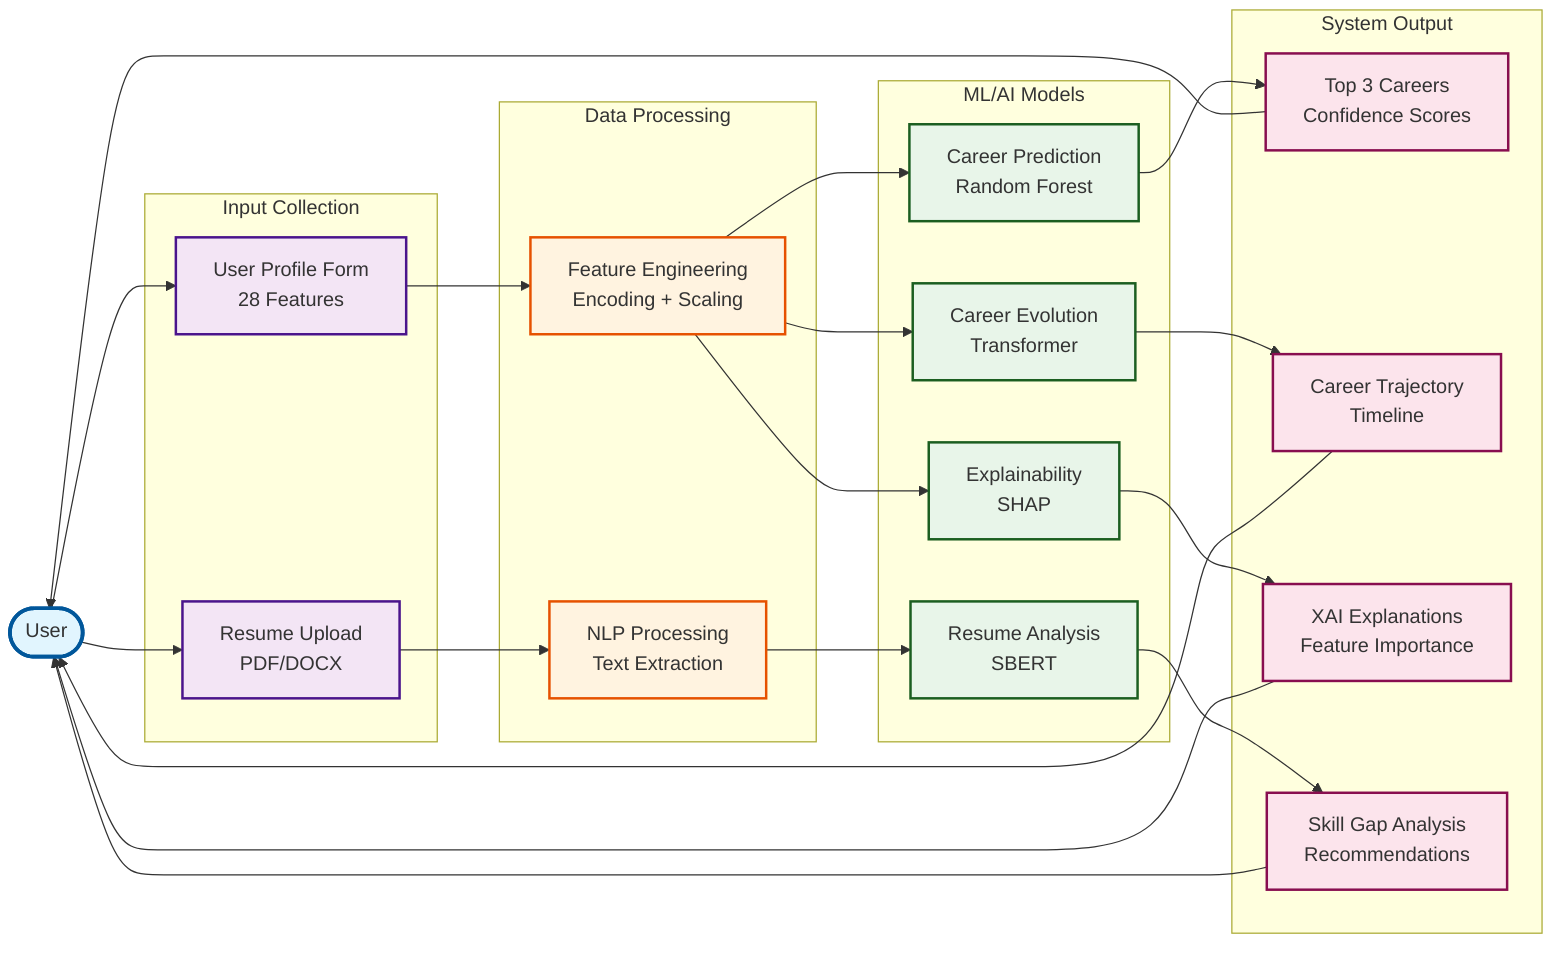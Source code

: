 %% BrightPath - High-Level Data Flow Diagram
%% Shows how data flows through the system

graph LR
    User([User])
    
    subgraph Input["Input Collection"]
        Form[User Profile Form<br/>28 Features]
        Resume[Resume Upload<br/>PDF/DOCX]
    end
    
    subgraph Processing["Data Processing"]
        FE[Feature Engineering<br/>Encoding + Scaling]
        NLP[NLP Processing<br/>Text Extraction]
    end
    
    subgraph Models["ML/AI Models"]
        RF[Career Prediction<br/>Random Forest]
        TF[Career Evolution<br/>Transformer]
        SHAP[Explainability<br/>SHAP]
        SBERT[Resume Analysis<br/>SBERT]
    end
    
    subgraph Output["System Output"]
        Pred[Top 3 Careers<br/>Confidence Scores]
        Evol[Career Trajectory<br/>Timeline]
        Exp[XAI Explanations<br/>Feature Importance]
        Gap[Skill Gap Analysis<br/>Recommendations]
    end
    
    %% Main Flow
    User --> Form
    User --> Resume
    
    Form --> FE
    Resume --> NLP
    
    FE --> RF
    FE --> TF
    FE --> SHAP
    NLP --> SBERT
    
    RF --> Pred
    TF --> Evol
    SHAP --> Exp
    SBERT --> Gap
    
    Pred --> User
    Evol --> User
    Exp --> User
    Gap --> User
    
    %% Styling
    classDef userStyle fill:#E1F5FE,stroke:#01579B,stroke-width:3px
    classDef inputStyle fill:#F3E5F5,stroke:#4A148C,stroke-width:2px
    classDef processStyle fill:#FFF3E0,stroke:#E65100,stroke-width:2px
    classDef modelStyle fill:#E8F5E9,stroke:#1B5E20,stroke-width:2px
    classDef outputStyle fill:#FCE4EC,stroke:#880E4F,stroke-width:2px
    
    class User userStyle
    class Form,Resume inputStyle
    class FE,NLP processStyle
    class RF,TF,SHAP,SBERT modelStyle
    class Pred,Evol,Exp,Gap outputStyle